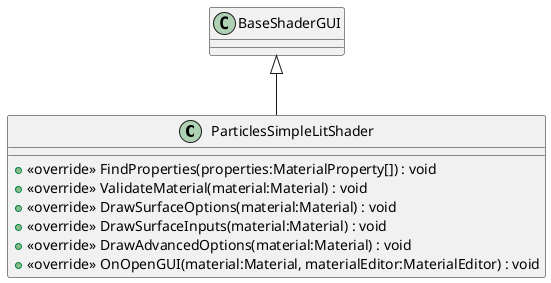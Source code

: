 @startuml
class ParticlesSimpleLitShader {
    + <<override>> FindProperties(properties:MaterialProperty[]) : void
    + <<override>> ValidateMaterial(material:Material) : void
    + <<override>> DrawSurfaceOptions(material:Material) : void
    + <<override>> DrawSurfaceInputs(material:Material) : void
    + <<override>> DrawAdvancedOptions(material:Material) : void
    + <<override>> OnOpenGUI(material:Material, materialEditor:MaterialEditor) : void
}
BaseShaderGUI <|-- ParticlesSimpleLitShader
@enduml
